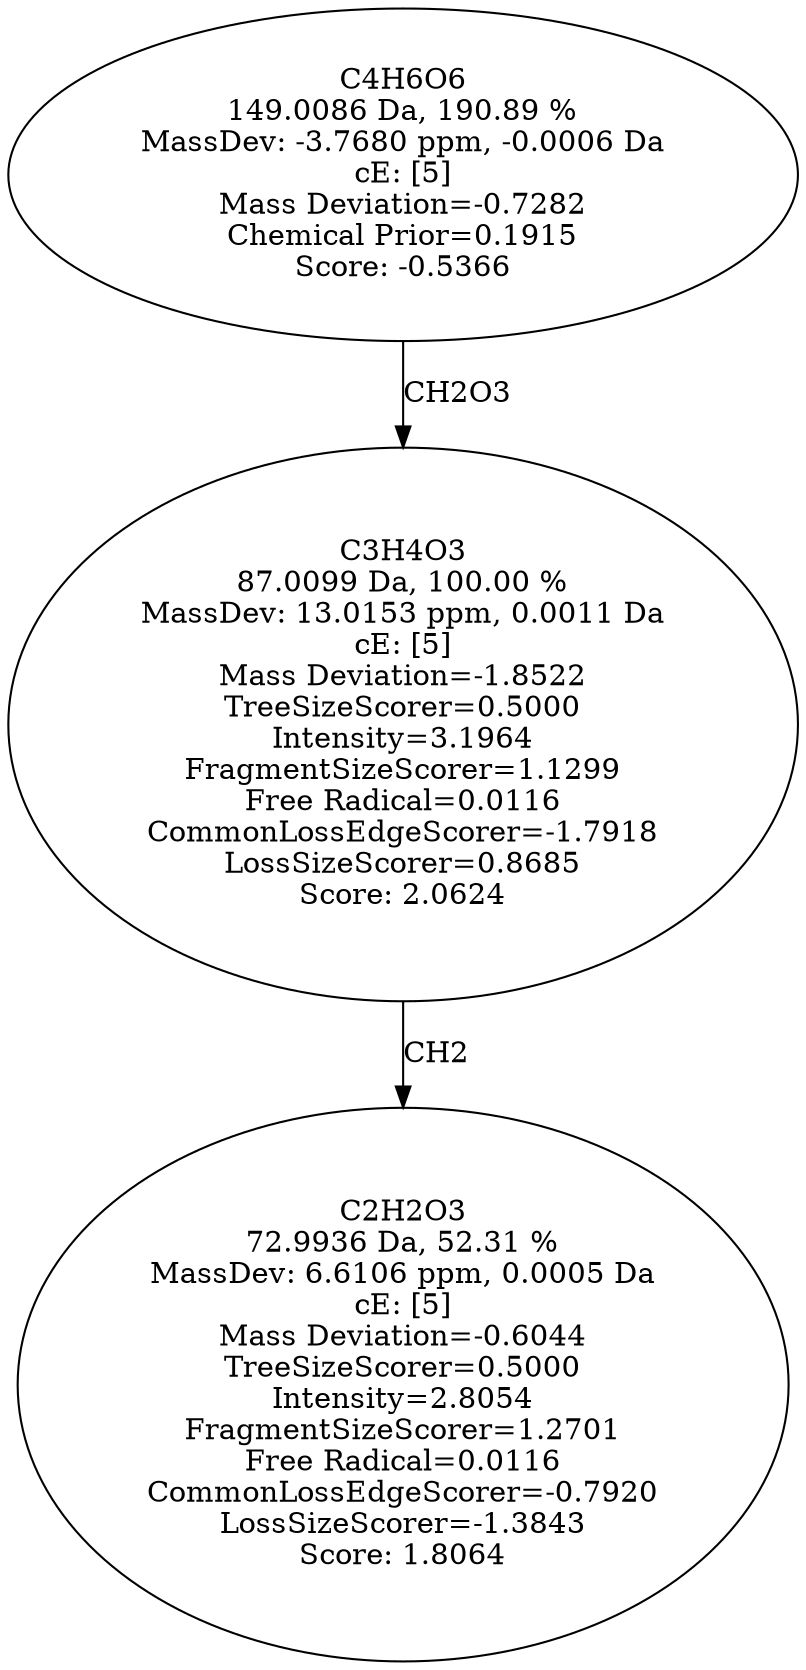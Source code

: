 strict digraph {
v1 [label="C2H2O3\n72.9936 Da, 52.31 %\nMassDev: 6.6106 ppm, 0.0005 Da\ncE: [5]\nMass Deviation=-0.6044\nTreeSizeScorer=0.5000\nIntensity=2.8054\nFragmentSizeScorer=1.2701\nFree Radical=0.0116\nCommonLossEdgeScorer=-0.7920\nLossSizeScorer=-1.3843\nScore: 1.8064"];
v2 [label="C3H4O3\n87.0099 Da, 100.00 %\nMassDev: 13.0153 ppm, 0.0011 Da\ncE: [5]\nMass Deviation=-1.8522\nTreeSizeScorer=0.5000\nIntensity=3.1964\nFragmentSizeScorer=1.1299\nFree Radical=0.0116\nCommonLossEdgeScorer=-1.7918\nLossSizeScorer=0.8685\nScore: 2.0624"];
v3 [label="C4H6O6\n149.0086 Da, 190.89 %\nMassDev: -3.7680 ppm, -0.0006 Da\ncE: [5]\nMass Deviation=-0.7282\nChemical Prior=0.1915\nScore: -0.5366"];
v2 -> v1 [label="CH2"];
v3 -> v2 [label="CH2O3"];
}